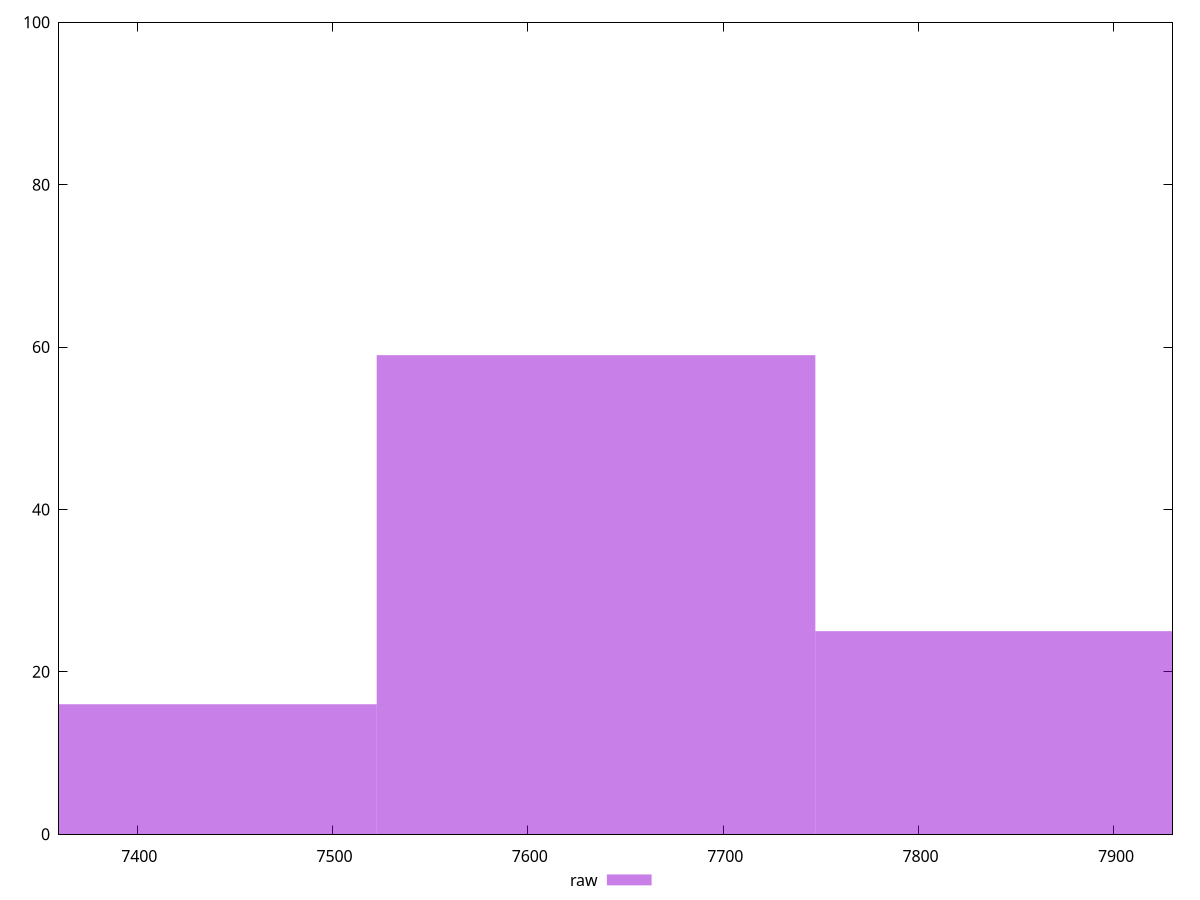 reset

$raw <<EOF
7859.459993664394 25
7410.347994026429 16
7634.903993845412 59
EOF

set key outside below
set boxwidth 224.55599981898268
set xrange [7360:7930]
set yrange [0:100]
set trange [0:100]
set style fill transparent solid 0.5 noborder
set terminal svg size 640, 490 enhanced background rgb 'white'
set output "report_00019_2021-02-10T18-14-37.922Z//uses-text-compression/samples/pages+cached/raw/histogram.svg"

plot $raw title "raw" with boxes

reset
